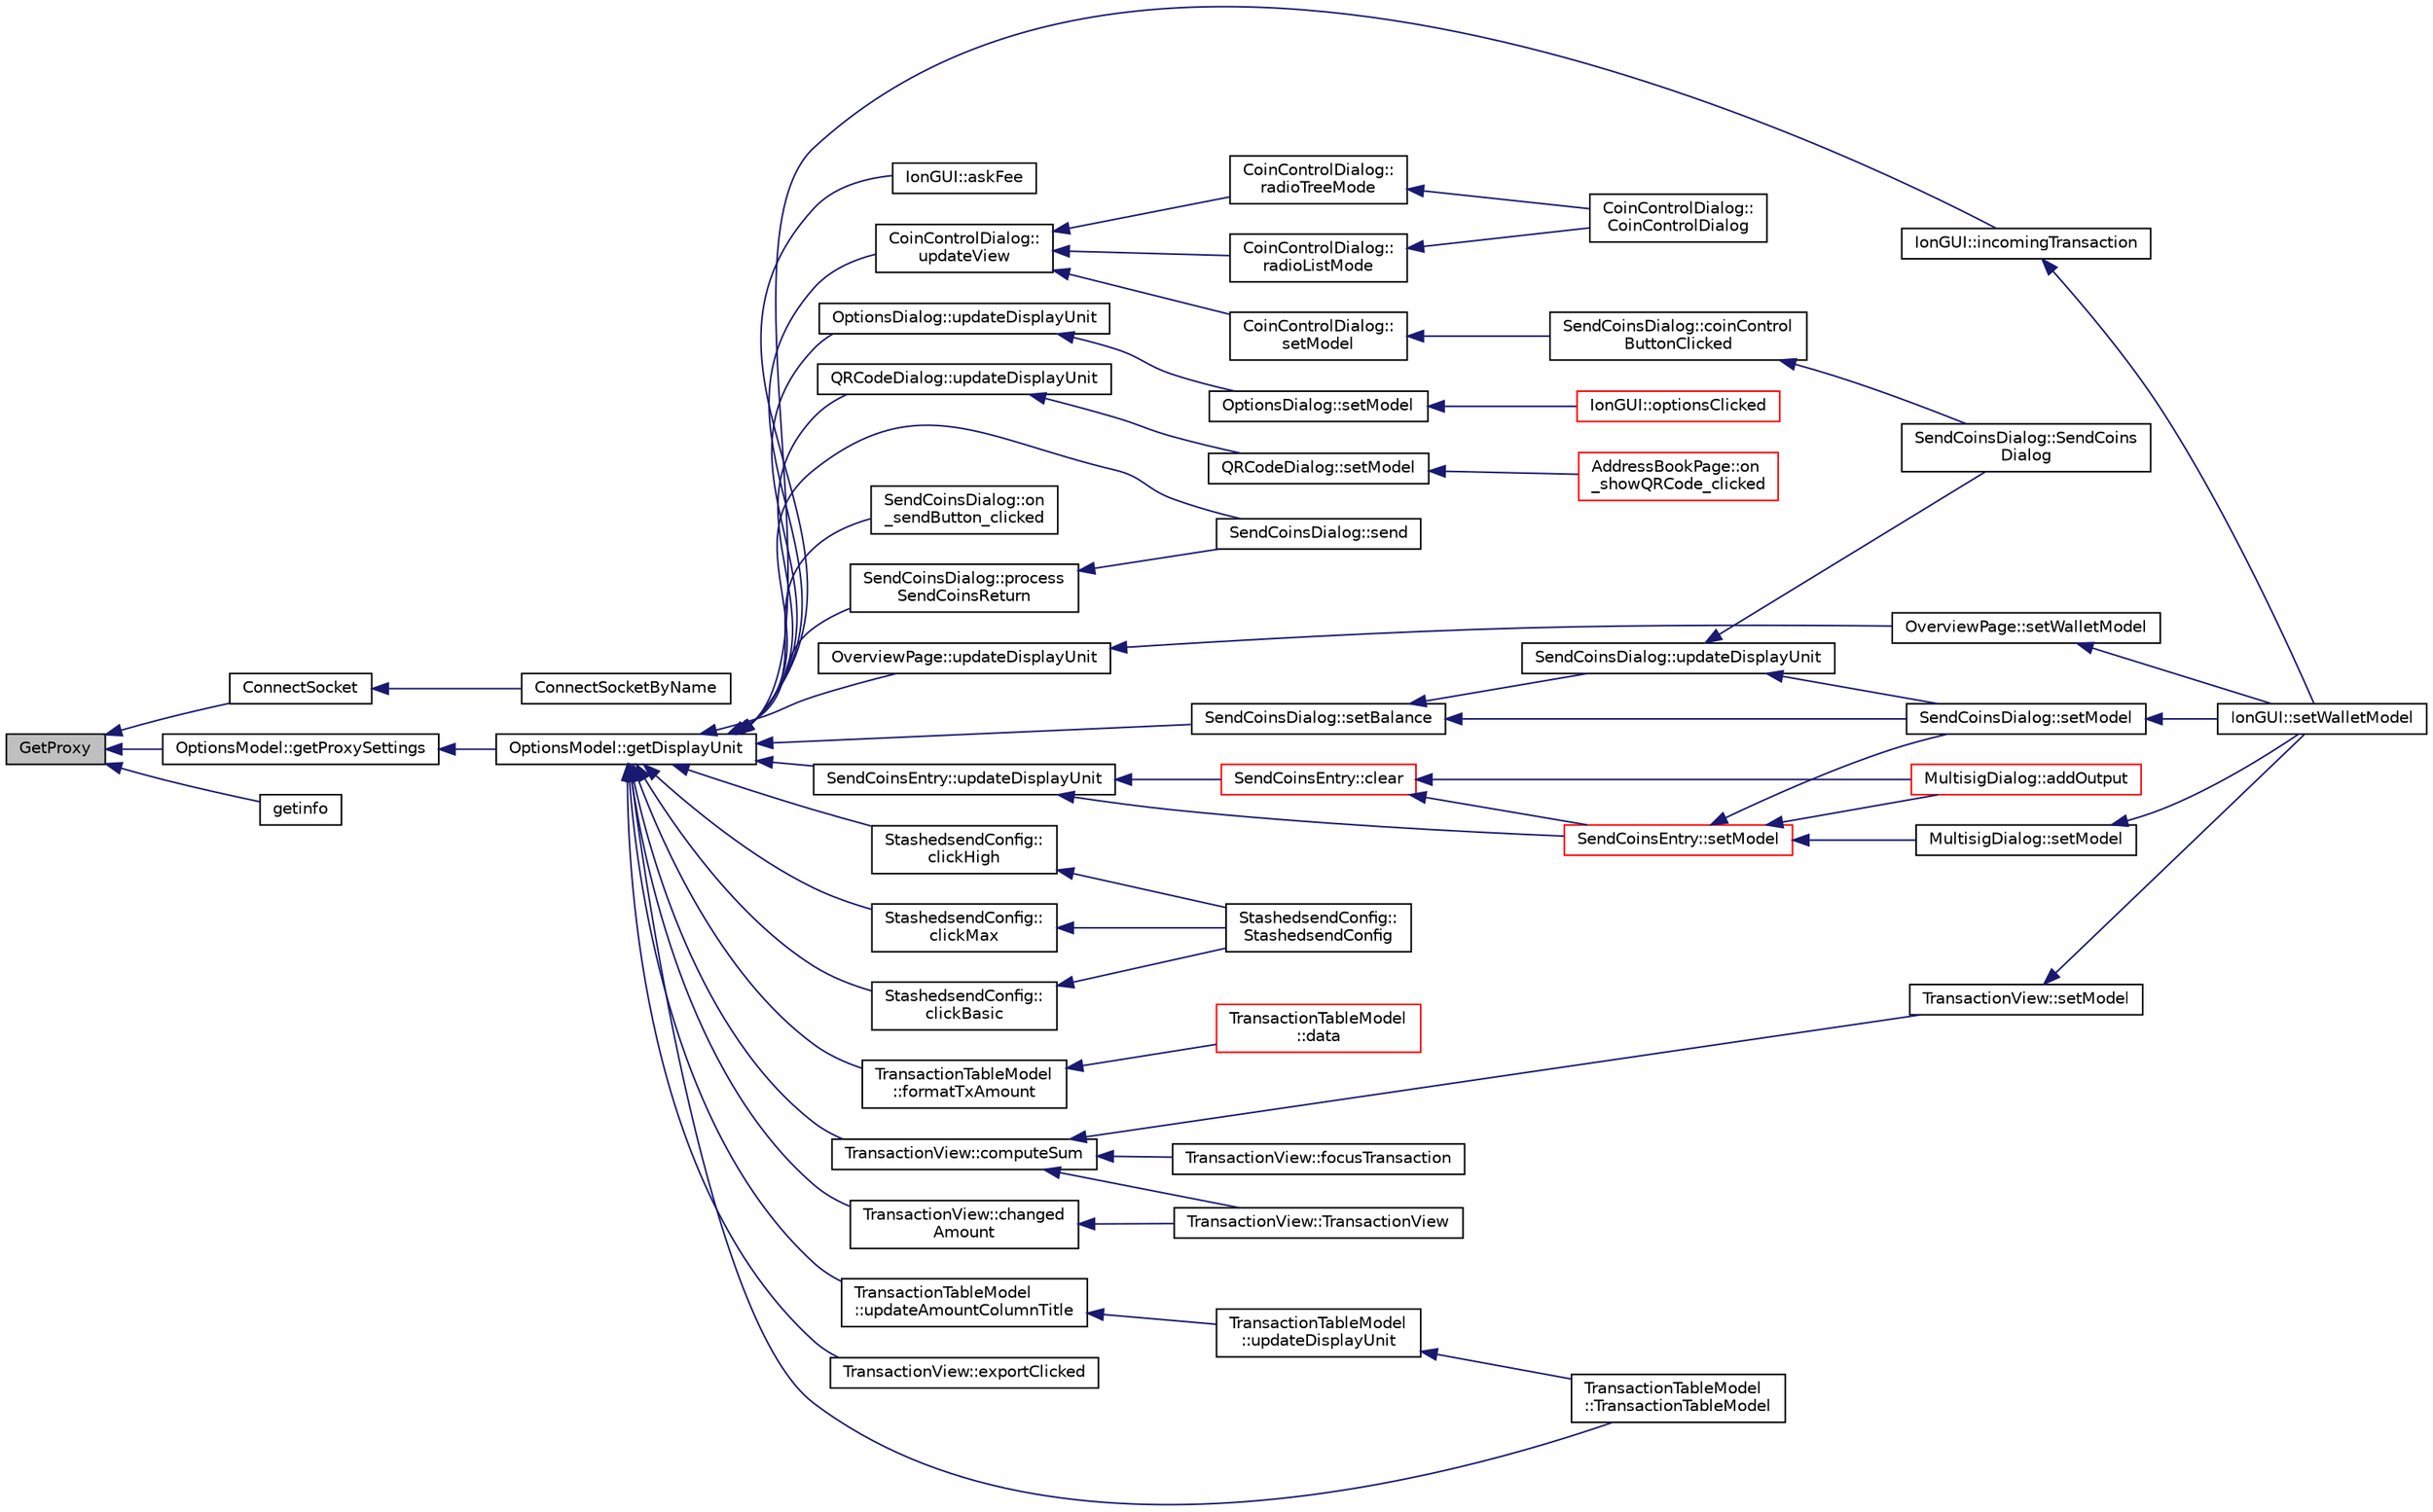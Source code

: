 digraph "GetProxy"
{
  edge [fontname="Helvetica",fontsize="10",labelfontname="Helvetica",labelfontsize="10"];
  node [fontname="Helvetica",fontsize="10",shape=record];
  rankdir="LR";
  Node17 [label="GetProxy",height=0.2,width=0.4,color="black", fillcolor="grey75", style="filled", fontcolor="black"];
  Node17 -> Node18 [dir="back",color="midnightblue",fontsize="10",style="solid",fontname="Helvetica"];
  Node18 [label="ConnectSocket",height=0.2,width=0.4,color="black", fillcolor="white", style="filled",URL="$netbase_8h.html#a1647b6ef2c58fd2f57f9243d3f17093d"];
  Node18 -> Node19 [dir="back",color="midnightblue",fontsize="10",style="solid",fontname="Helvetica"];
  Node19 [label="ConnectSocketByName",height=0.2,width=0.4,color="black", fillcolor="white", style="filled",URL="$netbase_8h.html#a6b06ed45e08d73e435c656a4dfcb0a95"];
  Node17 -> Node20 [dir="back",color="midnightblue",fontsize="10",style="solid",fontname="Helvetica"];
  Node20 [label="OptionsModel::getProxySettings",height=0.2,width=0.4,color="black", fillcolor="white", style="filled",URL="$class_options_model.html#a0fa582a801df3753c2c50840c40bb350"];
  Node20 -> Node21 [dir="back",color="midnightblue",fontsize="10",style="solid",fontname="Helvetica"];
  Node21 [label="OptionsModel::getDisplayUnit",height=0.2,width=0.4,color="black", fillcolor="white", style="filled",URL="$class_options_model.html#a3b6e4d4ef42be3aaba315b8cd14f468e"];
  Node21 -> Node22 [dir="back",color="midnightblue",fontsize="10",style="solid",fontname="Helvetica"];
  Node22 [label="CoinControlDialog::\lupdateView",height=0.2,width=0.4,color="black", fillcolor="white", style="filled",URL="$class_coin_control_dialog.html#aadea33050e5c1efd5eae8d2fcfa721f9"];
  Node22 -> Node23 [dir="back",color="midnightblue",fontsize="10",style="solid",fontname="Helvetica"];
  Node23 [label="CoinControlDialog::\lsetModel",height=0.2,width=0.4,color="black", fillcolor="white", style="filled",URL="$class_coin_control_dialog.html#a4c34a48574814089c54f763a22f5317a"];
  Node23 -> Node24 [dir="back",color="midnightblue",fontsize="10",style="solid",fontname="Helvetica"];
  Node24 [label="SendCoinsDialog::coinControl\lButtonClicked",height=0.2,width=0.4,color="black", fillcolor="white", style="filled",URL="$class_send_coins_dialog.html#a59d757d9e4bea5b380eb480fd79cfb49"];
  Node24 -> Node25 [dir="back",color="midnightblue",fontsize="10",style="solid",fontname="Helvetica"];
  Node25 [label="SendCoinsDialog::SendCoins\lDialog",height=0.2,width=0.4,color="black", fillcolor="white", style="filled",URL="$class_send_coins_dialog.html#a0df5bc29d1df68eda44826651afc595f"];
  Node22 -> Node26 [dir="back",color="midnightblue",fontsize="10",style="solid",fontname="Helvetica"];
  Node26 [label="CoinControlDialog::\lradioTreeMode",height=0.2,width=0.4,color="black", fillcolor="white", style="filled",URL="$class_coin_control_dialog.html#a1990d478f3ffba666c358a4f1bd395ec"];
  Node26 -> Node27 [dir="back",color="midnightblue",fontsize="10",style="solid",fontname="Helvetica"];
  Node27 [label="CoinControlDialog::\lCoinControlDialog",height=0.2,width=0.4,color="black", fillcolor="white", style="filled",URL="$class_coin_control_dialog.html#a0945e59c25f956fdab199dbaf252eff5"];
  Node22 -> Node28 [dir="back",color="midnightblue",fontsize="10",style="solid",fontname="Helvetica"];
  Node28 [label="CoinControlDialog::\lradioListMode",height=0.2,width=0.4,color="black", fillcolor="white", style="filled",URL="$class_coin_control_dialog.html#a775c6d290cb63667a434b09072094533"];
  Node28 -> Node27 [dir="back",color="midnightblue",fontsize="10",style="solid",fontname="Helvetica"];
  Node21 -> Node29 [dir="back",color="midnightblue",fontsize="10",style="solid",fontname="Helvetica"];
  Node29 [label="IonGUI::askFee",height=0.2,width=0.4,color="black", fillcolor="white", style="filled",URL="$class_ion_g_u_i.html#a53aaa5c2286e3c045c55b554470c5dee",tooltip="Asks the user whether to pay the transaction fee or to cancel the transaction. "];
  Node21 -> Node30 [dir="back",color="midnightblue",fontsize="10",style="solid",fontname="Helvetica"];
  Node30 [label="IonGUI::incomingTransaction",height=0.2,width=0.4,color="black", fillcolor="white", style="filled",URL="$class_ion_g_u_i.html#acdb78c5d98fb4528bd0e9f5b9c5ad048",tooltip="Show incoming transaction notification for new transactions. "];
  Node30 -> Node31 [dir="back",color="midnightblue",fontsize="10",style="solid",fontname="Helvetica"];
  Node31 [label="IonGUI::setWalletModel",height=0.2,width=0.4,color="black", fillcolor="white", style="filled",URL="$class_ion_g_u_i.html#a37f87db65498b036d387c705a749c45d",tooltip="Set the wallet model. "];
  Node21 -> Node32 [dir="back",color="midnightblue",fontsize="10",style="solid",fontname="Helvetica"];
  Node32 [label="OptionsDialog::updateDisplayUnit",height=0.2,width=0.4,color="black", fillcolor="white", style="filled",URL="$class_options_dialog.html#ae18a7ab3042a669403504e86ab2f8a77"];
  Node32 -> Node33 [dir="back",color="midnightblue",fontsize="10",style="solid",fontname="Helvetica"];
  Node33 [label="OptionsDialog::setModel",height=0.2,width=0.4,color="black", fillcolor="white", style="filled",URL="$class_options_dialog.html#a11e902a52cb7472497d14e70cd9399d9"];
  Node33 -> Node34 [dir="back",color="midnightblue",fontsize="10",style="solid",fontname="Helvetica"];
  Node34 [label="IonGUI::optionsClicked",height=0.2,width=0.4,color="red", fillcolor="white", style="filled",URL="$class_ion_g_u_i.html#a463be06dd466d69e20a3a8b073d110d2",tooltip="Show configuration dialog. "];
  Node21 -> Node37 [dir="back",color="midnightblue",fontsize="10",style="solid",fontname="Helvetica"];
  Node37 [label="OverviewPage::updateDisplayUnit",height=0.2,width=0.4,color="black", fillcolor="white", style="filled",URL="$class_overview_page.html#a03f19b9afd9af4b72d9bba7b0c7cf900"];
  Node37 -> Node38 [dir="back",color="midnightblue",fontsize="10",style="solid",fontname="Helvetica"];
  Node38 [label="OverviewPage::setWalletModel",height=0.2,width=0.4,color="black", fillcolor="white", style="filled",URL="$class_overview_page.html#a2ed52a3a87e9c74fee38fa873c9bc71f"];
  Node38 -> Node31 [dir="back",color="midnightblue",fontsize="10",style="solid",fontname="Helvetica"];
  Node21 -> Node39 [dir="back",color="midnightblue",fontsize="10",style="solid",fontname="Helvetica"];
  Node39 [label="QRCodeDialog::updateDisplayUnit",height=0.2,width=0.4,color="black", fillcolor="white", style="filled",URL="$class_q_r_code_dialog.html#a8988ab72614daa0b397cd42a3eed0a17"];
  Node39 -> Node40 [dir="back",color="midnightblue",fontsize="10",style="solid",fontname="Helvetica"];
  Node40 [label="QRCodeDialog::setModel",height=0.2,width=0.4,color="black", fillcolor="white", style="filled",URL="$class_q_r_code_dialog.html#ad8c7cde7d76063aee411ac47c29c2396"];
  Node40 -> Node41 [dir="back",color="midnightblue",fontsize="10",style="solid",fontname="Helvetica"];
  Node41 [label="AddressBookPage::on\l_showQRCode_clicked",height=0.2,width=0.4,color="red", fillcolor="white", style="filled",URL="$class_address_book_page.html#a597d261d7ba450b3bf1166ccc045f0a7"];
  Node21 -> Node43 [dir="back",color="midnightblue",fontsize="10",style="solid",fontname="Helvetica"];
  Node43 [label="SendCoinsDialog::on\l_sendButton_clicked",height=0.2,width=0.4,color="black", fillcolor="white", style="filled",URL="$class_send_coins_dialog.html#a2cab7cf9ea5040b9e2189297f7d3c764"];
  Node21 -> Node44 [dir="back",color="midnightblue",fontsize="10",style="solid",fontname="Helvetica"];
  Node44 [label="SendCoinsDialog::send",height=0.2,width=0.4,color="black", fillcolor="white", style="filled",URL="$class_send_coins_dialog.html#afd8d436a16ea7dba1276e8fdfdc8b2d3"];
  Node21 -> Node45 [dir="back",color="midnightblue",fontsize="10",style="solid",fontname="Helvetica"];
  Node45 [label="SendCoinsDialog::setBalance",height=0.2,width=0.4,color="black", fillcolor="white", style="filled",URL="$class_send_coins_dialog.html#a7f02f2589cb65b508ccb3b02aad06979"];
  Node45 -> Node46 [dir="back",color="midnightblue",fontsize="10",style="solid",fontname="Helvetica"];
  Node46 [label="SendCoinsDialog::setModel",height=0.2,width=0.4,color="black", fillcolor="white", style="filled",URL="$class_send_coins_dialog.html#a73a6c1b1850a334ee652ac167713a2aa"];
  Node46 -> Node31 [dir="back",color="midnightblue",fontsize="10",style="solid",fontname="Helvetica"];
  Node45 -> Node47 [dir="back",color="midnightblue",fontsize="10",style="solid",fontname="Helvetica"];
  Node47 [label="SendCoinsDialog::updateDisplayUnit",height=0.2,width=0.4,color="black", fillcolor="white", style="filled",URL="$class_send_coins_dialog.html#a74815ad8502b126200b6fd2e59e9f042"];
  Node47 -> Node25 [dir="back",color="midnightblue",fontsize="10",style="solid",fontname="Helvetica"];
  Node47 -> Node46 [dir="back",color="midnightblue",fontsize="10",style="solid",fontname="Helvetica"];
  Node21 -> Node48 [dir="back",color="midnightblue",fontsize="10",style="solid",fontname="Helvetica"];
  Node48 [label="SendCoinsDialog::process\lSendCoinsReturn",height=0.2,width=0.4,color="black", fillcolor="white", style="filled",URL="$class_send_coins_dialog.html#a349fff162bb43ec63e56e8f7db203a66"];
  Node48 -> Node44 [dir="back",color="midnightblue",fontsize="10",style="solid",fontname="Helvetica"];
  Node21 -> Node49 [dir="back",color="midnightblue",fontsize="10",style="solid",fontname="Helvetica"];
  Node49 [label="SendCoinsEntry::updateDisplayUnit",height=0.2,width=0.4,color="black", fillcolor="white", style="filled",URL="$class_send_coins_entry.html#a6ff4bd5b370545bcfd6214e866ee33f3"];
  Node49 -> Node50 [dir="back",color="midnightblue",fontsize="10",style="solid",fontname="Helvetica"];
  Node50 [label="SendCoinsEntry::setModel",height=0.2,width=0.4,color="red", fillcolor="white", style="filled",URL="$class_send_coins_entry.html#a831f8f9a63acd77b7d66d5393e12310b"];
  Node50 -> Node51 [dir="back",color="midnightblue",fontsize="10",style="solid",fontname="Helvetica"];
  Node51 [label="MultisigDialog::setModel",height=0.2,width=0.4,color="black", fillcolor="white", style="filled",URL="$class_multisig_dialog.html#ae2709a2ffd629acafa4c90811402c64a"];
  Node51 -> Node31 [dir="back",color="midnightblue",fontsize="10",style="solid",fontname="Helvetica"];
  Node50 -> Node52 [dir="back",color="midnightblue",fontsize="10",style="solid",fontname="Helvetica"];
  Node52 [label="MultisigDialog::addOutput",height=0.2,width=0.4,color="red", fillcolor="white", style="filled",URL="$class_multisig_dialog.html#a2fcffef63f71dc0178f4abdc3de2f850"];
  Node50 -> Node46 [dir="back",color="midnightblue",fontsize="10",style="solid",fontname="Helvetica"];
  Node49 -> Node64 [dir="back",color="midnightblue",fontsize="10",style="solid",fontname="Helvetica"];
  Node64 [label="SendCoinsEntry::clear",height=0.2,width=0.4,color="red", fillcolor="white", style="filled",URL="$class_send_coins_entry.html#abff66fcd456c82144e7a2c410f5082ac"];
  Node64 -> Node52 [dir="back",color="midnightblue",fontsize="10",style="solid",fontname="Helvetica"];
  Node64 -> Node50 [dir="back",color="midnightblue",fontsize="10",style="solid",fontname="Helvetica"];
  Node21 -> Node65 [dir="back",color="midnightblue",fontsize="10",style="solid",fontname="Helvetica"];
  Node65 [label="StashedsendConfig::\lclickBasic",height=0.2,width=0.4,color="black", fillcolor="white", style="filled",URL="$class_stashedsend_config.html#a6b4fbf9645e083addcc01e87fd0299c9"];
  Node65 -> Node66 [dir="back",color="midnightblue",fontsize="10",style="solid",fontname="Helvetica"];
  Node66 [label="StashedsendConfig::\lStashedsendConfig",height=0.2,width=0.4,color="black", fillcolor="white", style="filled",URL="$class_stashedsend_config.html#a9ae47587db2192b45577c89dfa3fdfb8"];
  Node21 -> Node67 [dir="back",color="midnightblue",fontsize="10",style="solid",fontname="Helvetica"];
  Node67 [label="StashedsendConfig::\lclickHigh",height=0.2,width=0.4,color="black", fillcolor="white", style="filled",URL="$class_stashedsend_config.html#a06e5cc8150f163529d46c93085039f03"];
  Node67 -> Node66 [dir="back",color="midnightblue",fontsize="10",style="solid",fontname="Helvetica"];
  Node21 -> Node68 [dir="back",color="midnightblue",fontsize="10",style="solid",fontname="Helvetica"];
  Node68 [label="StashedsendConfig::\lclickMax",height=0.2,width=0.4,color="black", fillcolor="white", style="filled",URL="$class_stashedsend_config.html#a1c0027df4b89dd270fdb5f5a09df4236"];
  Node68 -> Node66 [dir="back",color="midnightblue",fontsize="10",style="solid",fontname="Helvetica"];
  Node21 -> Node69 [dir="back",color="midnightblue",fontsize="10",style="solid",fontname="Helvetica"];
  Node69 [label="TransactionTableModel\l::TransactionTableModel",height=0.2,width=0.4,color="black", fillcolor="white", style="filled",URL="$class_transaction_table_model.html#a6c10b7cab9804eee6df9e049a978dc62"];
  Node21 -> Node70 [dir="back",color="midnightblue",fontsize="10",style="solid",fontname="Helvetica"];
  Node70 [label="TransactionTableModel\l::updateAmountColumnTitle",height=0.2,width=0.4,color="black", fillcolor="white", style="filled",URL="$class_transaction_table_model.html#acbb6e7531f507369ad18b656ad7b3f10",tooltip="Updates the column title to \"Amount (DisplayUnit)\" and emits headerDataChanged() signal for table hea..."];
  Node70 -> Node71 [dir="back",color="midnightblue",fontsize="10",style="solid",fontname="Helvetica"];
  Node71 [label="TransactionTableModel\l::updateDisplayUnit",height=0.2,width=0.4,color="black", fillcolor="white", style="filled",URL="$class_transaction_table_model.html#a8b73ff7d72ec2dd69790bc61bbe8575e"];
  Node71 -> Node69 [dir="back",color="midnightblue",fontsize="10",style="solid",fontname="Helvetica"];
  Node21 -> Node72 [dir="back",color="midnightblue",fontsize="10",style="solid",fontname="Helvetica"];
  Node72 [label="TransactionTableModel\l::formatTxAmount",height=0.2,width=0.4,color="black", fillcolor="white", style="filled",URL="$class_transaction_table_model.html#a6a3a35bfb8d6ca2a3615bcbc247f0228"];
  Node72 -> Node73 [dir="back",color="midnightblue",fontsize="10",style="solid",fontname="Helvetica"];
  Node73 [label="TransactionTableModel\l::data",height=0.2,width=0.4,color="red", fillcolor="white", style="filled",URL="$class_transaction_table_model.html#a02173c31b6014bff182e320217e30e10"];
  Node21 -> Node78 [dir="back",color="midnightblue",fontsize="10",style="solid",fontname="Helvetica"];
  Node78 [label="TransactionView::changed\lAmount",height=0.2,width=0.4,color="black", fillcolor="white", style="filled",URL="$class_transaction_view.html#a0075048c06bb54da5c5e5d2691198984"];
  Node78 -> Node79 [dir="back",color="midnightblue",fontsize="10",style="solid",fontname="Helvetica"];
  Node79 [label="TransactionView::TransactionView",height=0.2,width=0.4,color="black", fillcolor="white", style="filled",URL="$class_transaction_view.html#a0c5e8b90206b4e8b8bf68dd7e319798f"];
  Node21 -> Node80 [dir="back",color="midnightblue",fontsize="10",style="solid",fontname="Helvetica"];
  Node80 [label="TransactionView::exportClicked",height=0.2,width=0.4,color="black", fillcolor="white", style="filled",URL="$class_transaction_view.html#a5983022ff1e5395f87de3c5728eff8da"];
  Node21 -> Node81 [dir="back",color="midnightblue",fontsize="10",style="solid",fontname="Helvetica"];
  Node81 [label="TransactionView::computeSum",height=0.2,width=0.4,color="black", fillcolor="white", style="filled",URL="$class_transaction_view.html#abb2ea48a61bb12a0dda9d63952adc50e",tooltip="Compute sum of all selected transactions. "];
  Node81 -> Node79 [dir="back",color="midnightblue",fontsize="10",style="solid",fontname="Helvetica"];
  Node81 -> Node82 [dir="back",color="midnightblue",fontsize="10",style="solid",fontname="Helvetica"];
  Node82 [label="TransactionView::setModel",height=0.2,width=0.4,color="black", fillcolor="white", style="filled",URL="$class_transaction_view.html#a4920c2cd57d72eb50248948fa160c83c"];
  Node82 -> Node31 [dir="back",color="midnightblue",fontsize="10",style="solid",fontname="Helvetica"];
  Node81 -> Node83 [dir="back",color="midnightblue",fontsize="10",style="solid",fontname="Helvetica"];
  Node83 [label="TransactionView::focusTransaction",height=0.2,width=0.4,color="black", fillcolor="white", style="filled",URL="$class_transaction_view.html#ab6d126806467ae9dc273cbe19a7477cc"];
  Node17 -> Node84 [dir="back",color="midnightblue",fontsize="10",style="solid",fontname="Helvetica"];
  Node84 [label="getinfo",height=0.2,width=0.4,color="black", fillcolor="white", style="filled",URL="$rpcmisc_8cpp.html#a70335b93783d51e48d276a1e08bd721a"];
}
